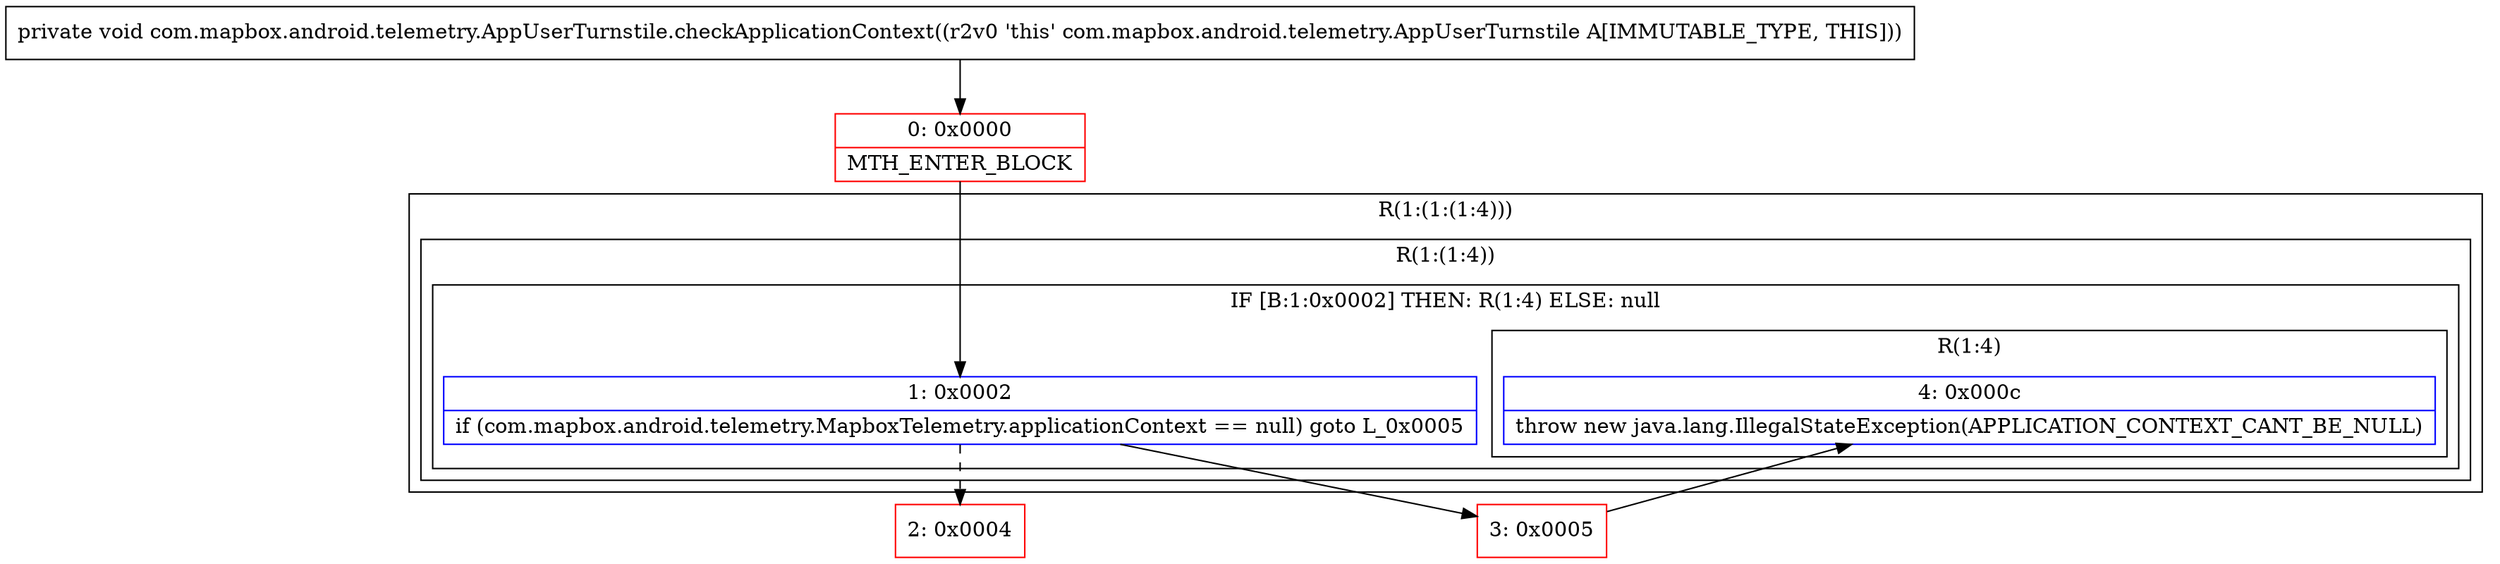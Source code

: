 digraph "CFG forcom.mapbox.android.telemetry.AppUserTurnstile.checkApplicationContext()V" {
subgraph cluster_Region_737925356 {
label = "R(1:(1:(1:4)))";
node [shape=record,color=blue];
subgraph cluster_Region_1668099744 {
label = "R(1:(1:4))";
node [shape=record,color=blue];
subgraph cluster_IfRegion_1846252453 {
label = "IF [B:1:0x0002] THEN: R(1:4) ELSE: null";
node [shape=record,color=blue];
Node_1 [shape=record,label="{1\:\ 0x0002|if (com.mapbox.android.telemetry.MapboxTelemetry.applicationContext == null) goto L_0x0005\l}"];
subgraph cluster_Region_286494372 {
label = "R(1:4)";
node [shape=record,color=blue];
Node_4 [shape=record,label="{4\:\ 0x000c|throw new java.lang.IllegalStateException(APPLICATION_CONTEXT_CANT_BE_NULL)\l}"];
}
}
}
}
Node_0 [shape=record,color=red,label="{0\:\ 0x0000|MTH_ENTER_BLOCK\l}"];
Node_2 [shape=record,color=red,label="{2\:\ 0x0004}"];
Node_3 [shape=record,color=red,label="{3\:\ 0x0005}"];
MethodNode[shape=record,label="{private void com.mapbox.android.telemetry.AppUserTurnstile.checkApplicationContext((r2v0 'this' com.mapbox.android.telemetry.AppUserTurnstile A[IMMUTABLE_TYPE, THIS])) }"];
MethodNode -> Node_0;
Node_1 -> Node_2[style=dashed];
Node_1 -> Node_3;
Node_0 -> Node_1;
Node_3 -> Node_4;
}

